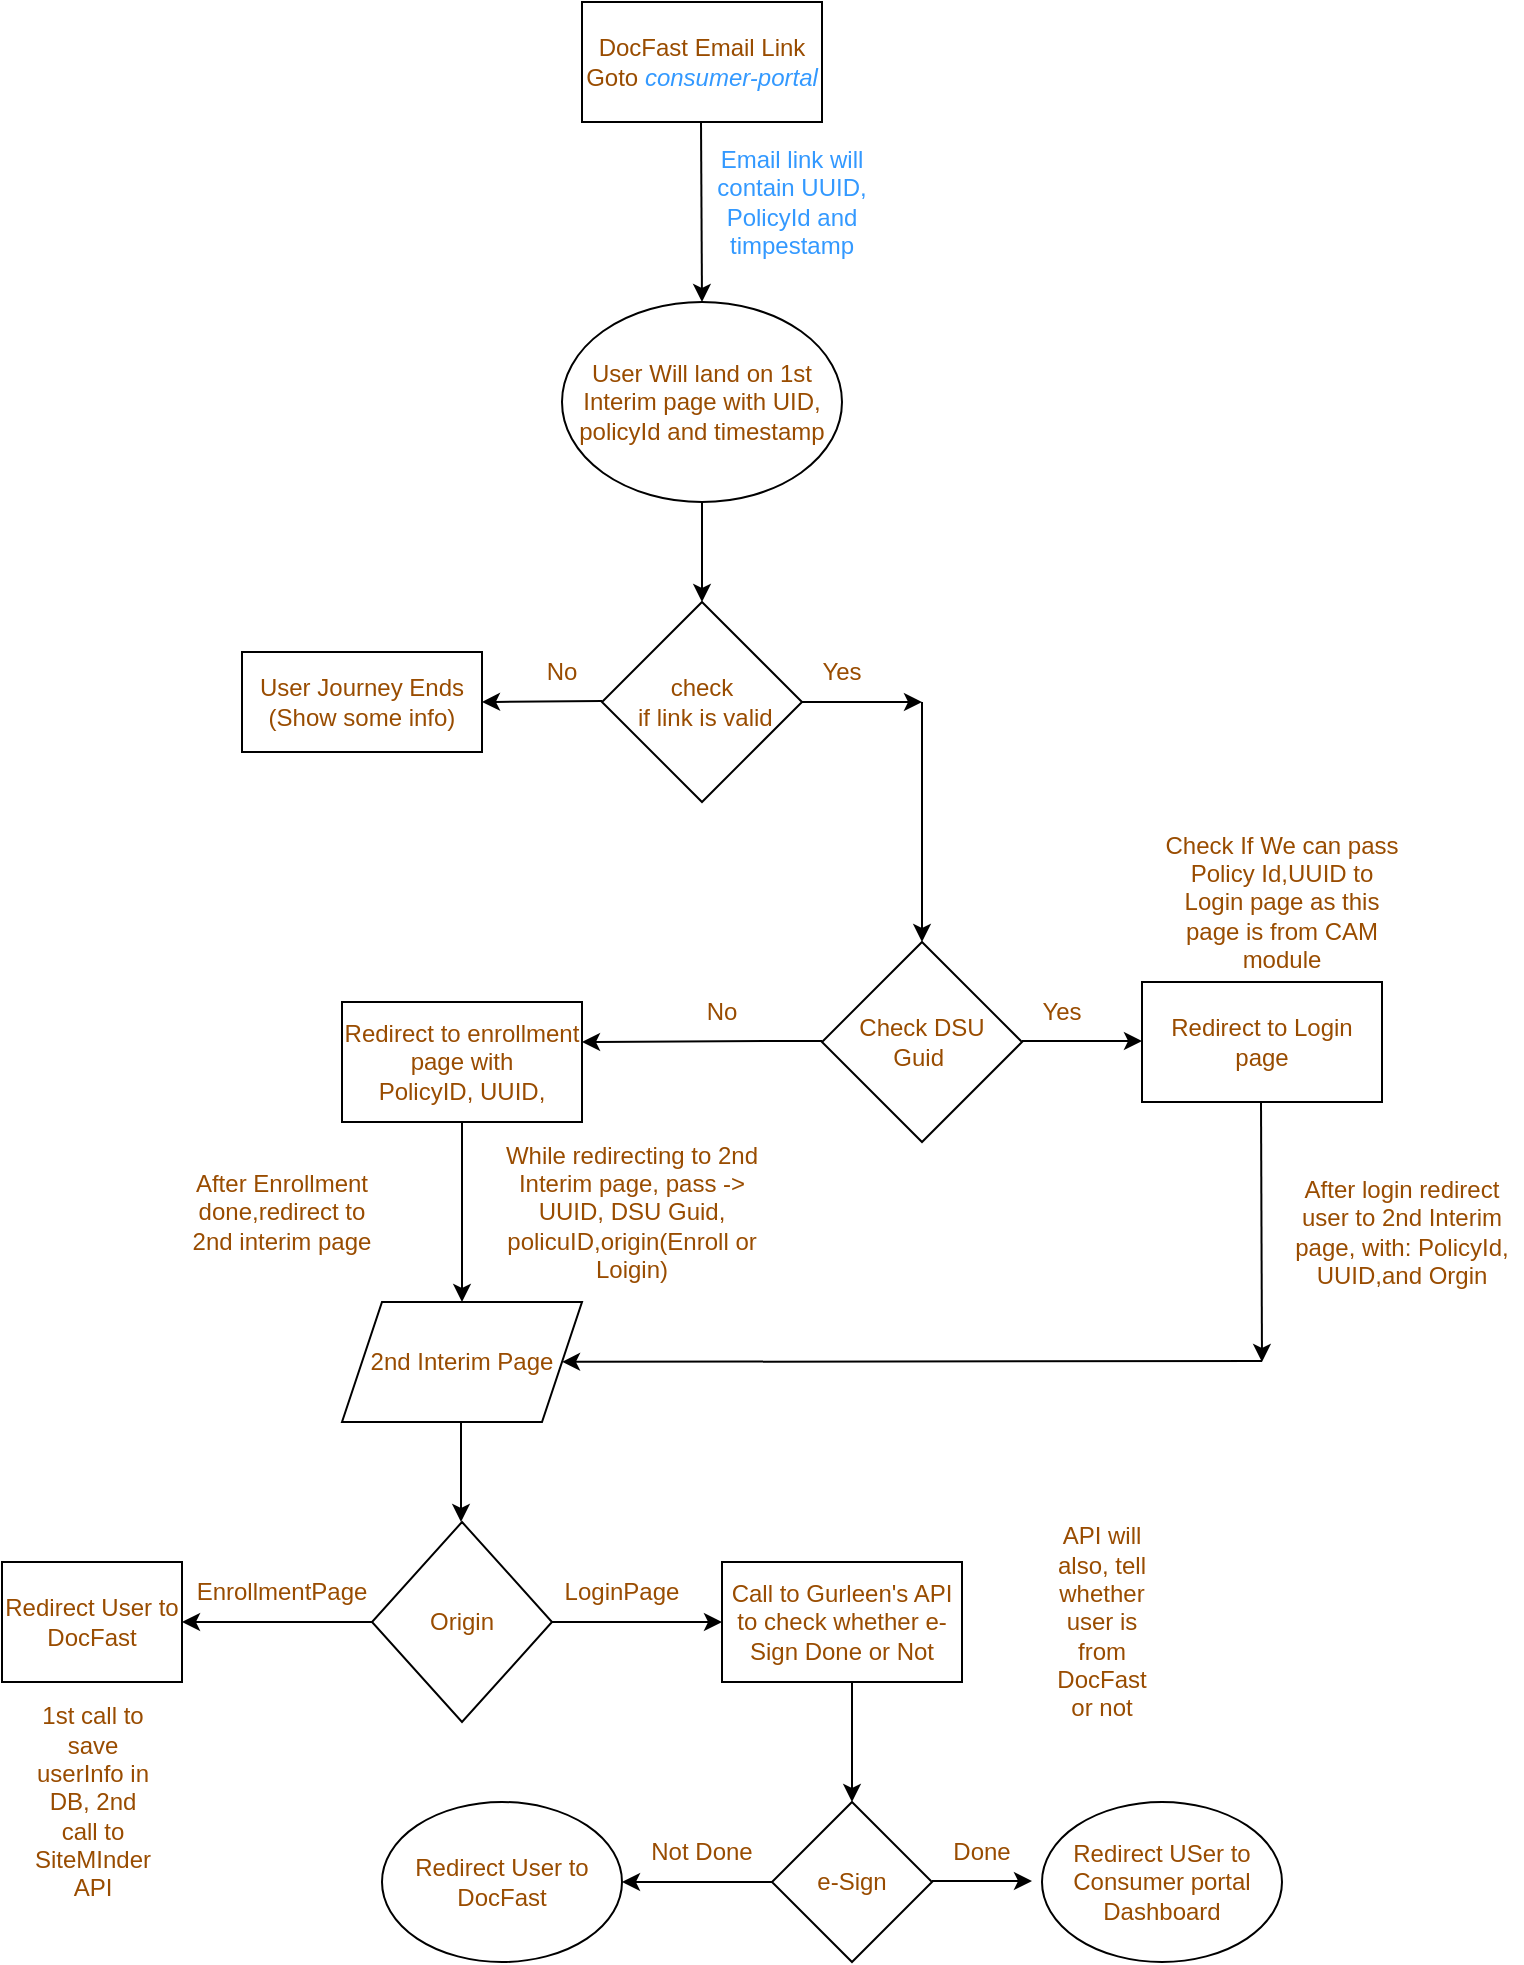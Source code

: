 <mxfile version="15.8.2" type="github"><diagram id="PKrSP34KET6HK-14HlX0" name="Page-1"><mxGraphModel dx="782" dy="468" grid="1" gridSize="10" guides="1" tooltips="1" connect="1" arrows="1" fold="1" page="1" pageScale="1" pageWidth="850" pageHeight="1400" math="0" shadow="0"><root><mxCell id="6NhWFrsWdgHIzT4JJ3w3-0"/><mxCell id="6NhWFrsWdgHIzT4JJ3w3-1" parent="6NhWFrsWdgHIzT4JJ3w3-0"/><mxCell id="FWkRSCndQu3SXaFoLrbw-0" value="&lt;font color=&quot;#994c00&quot;&gt;DocFast Email Link&lt;br&gt;Goto &lt;/font&gt;&lt;i&gt;&lt;font color=&quot;#3399ff&quot;&gt;consumer-portal&lt;/font&gt;&lt;/i&gt;" style="rounded=0;whiteSpace=wrap;html=1;" vertex="1" parent="6NhWFrsWdgHIzT4JJ3w3-1"><mxGeometry x="290" y="20" width="120" height="60" as="geometry"/></mxCell><mxCell id="FWkRSCndQu3SXaFoLrbw-1" value="" style="endArrow=classic;html=1;rounded=0;fontColor=#3399FF;entryX=0.5;entryY=0;entryDx=0;entryDy=0;" edge="1" parent="6NhWFrsWdgHIzT4JJ3w3-1" target="FWkRSCndQu3SXaFoLrbw-3"><mxGeometry width="50" height="50" relative="1" as="geometry"><mxPoint x="349.5" y="80" as="sourcePoint"/><mxPoint x="349.5" y="140" as="targetPoint"/></mxGeometry></mxCell><mxCell id="FWkRSCndQu3SXaFoLrbw-2" style="edgeStyle=orthogonalEdgeStyle;rounded=0;orthogonalLoop=1;jettySize=auto;html=1;fontColor=#000000;" edge="1" parent="6NhWFrsWdgHIzT4JJ3w3-1" source="FWkRSCndQu3SXaFoLrbw-3" target="FWkRSCndQu3SXaFoLrbw-5"><mxGeometry relative="1" as="geometry"><mxPoint x="350" y="320" as="targetPoint"/></mxGeometry></mxCell><mxCell id="FWkRSCndQu3SXaFoLrbw-3" value="&lt;font color=&quot;#994c00&quot;&gt;User Will land on 1st Interim page with UID, policyId and timestamp&lt;/font&gt;" style="ellipse;whiteSpace=wrap;html=1;fontColor=#3399FF;" vertex="1" parent="6NhWFrsWdgHIzT4JJ3w3-1"><mxGeometry x="280" y="170" width="140" height="100" as="geometry"/></mxCell><mxCell id="FWkRSCndQu3SXaFoLrbw-4" value="Email link will contain UUID, PolicyId and timpestamp" style="text;html=1;strokeColor=none;fillColor=none;align=center;verticalAlign=middle;whiteSpace=wrap;rounded=0;fontColor=#3399FF;" vertex="1" parent="6NhWFrsWdgHIzT4JJ3w3-1"><mxGeometry x="350" y="90" width="90" height="60" as="geometry"/></mxCell><mxCell id="FWkRSCndQu3SXaFoLrbw-5" value="&lt;font color=&quot;#994c00&quot;&gt;check&lt;br&gt;&amp;nbsp;if link is valid&lt;/font&gt;" style="rhombus;whiteSpace=wrap;html=1;fontColor=#000000;" vertex="1" parent="6NhWFrsWdgHIzT4JJ3w3-1"><mxGeometry x="300" y="320" width="100" height="100" as="geometry"/></mxCell><mxCell id="FWkRSCndQu3SXaFoLrbw-6" value="" style="endArrow=classic;html=1;rounded=0;fontColor=#000000;" edge="1" parent="6NhWFrsWdgHIzT4JJ3w3-1"><mxGeometry width="50" height="50" relative="1" as="geometry"><mxPoint x="400" y="370" as="sourcePoint"/><mxPoint x="460" y="370" as="targetPoint"/></mxGeometry></mxCell><mxCell id="FWkRSCndQu3SXaFoLrbw-7" value="&lt;font color=&quot;#994c00&quot;&gt;Yes&lt;/font&gt;" style="text;html=1;strokeColor=none;fillColor=none;align=center;verticalAlign=middle;whiteSpace=wrap;rounded=0;fontColor=#000000;" vertex="1" parent="6NhWFrsWdgHIzT4JJ3w3-1"><mxGeometry x="390" y="340" width="60" height="30" as="geometry"/></mxCell><mxCell id="FWkRSCndQu3SXaFoLrbw-8" value="" style="endArrow=classic;html=1;rounded=0;fontColor=#000000;" edge="1" parent="6NhWFrsWdgHIzT4JJ3w3-1"><mxGeometry width="50" height="50" relative="1" as="geometry"><mxPoint x="300" y="369.5" as="sourcePoint"/><mxPoint x="240" y="370" as="targetPoint"/></mxGeometry></mxCell><mxCell id="FWkRSCndQu3SXaFoLrbw-9" value="&lt;font color=&quot;#994c00&quot;&gt;No&lt;/font&gt;" style="text;html=1;strokeColor=none;fillColor=none;align=center;verticalAlign=middle;whiteSpace=wrap;rounded=0;fontColor=#000000;" vertex="1" parent="6NhWFrsWdgHIzT4JJ3w3-1"><mxGeometry x="250" y="340" width="60" height="30" as="geometry"/></mxCell><mxCell id="FWkRSCndQu3SXaFoLrbw-10" value="&lt;font color=&quot;#994c00&quot;&gt;User Journey Ends&lt;br&gt;(Show some info)&lt;/font&gt;" style="rounded=0;whiteSpace=wrap;html=1;fontColor=#000000;" vertex="1" parent="6NhWFrsWdgHIzT4JJ3w3-1"><mxGeometry x="120" y="345" width="120" height="50" as="geometry"/></mxCell><mxCell id="FWkRSCndQu3SXaFoLrbw-11" value="&lt;font color=&quot;#994c00&quot;&gt;Check DSU&lt;br&gt;Guid&amp;nbsp;&lt;/font&gt;" style="rhombus;whiteSpace=wrap;html=1;fontColor=#000000;" vertex="1" parent="6NhWFrsWdgHIzT4JJ3w3-1"><mxGeometry x="410" y="490" width="100" height="100" as="geometry"/></mxCell><mxCell id="FWkRSCndQu3SXaFoLrbw-12" value="" style="endArrow=classic;html=1;rounded=0;fontColor=#000000;" edge="1" parent="6NhWFrsWdgHIzT4JJ3w3-1" target="FWkRSCndQu3SXaFoLrbw-11"><mxGeometry width="50" height="50" relative="1" as="geometry"><mxPoint x="460" y="370" as="sourcePoint"/><mxPoint x="480" y="330" as="targetPoint"/><Array as="points"><mxPoint x="460" y="400"/></Array></mxGeometry></mxCell><mxCell id="FWkRSCndQu3SXaFoLrbw-13" value="&lt;font color=&quot;#994c00&quot;&gt;No&lt;/font&gt;" style="text;html=1;strokeColor=none;fillColor=none;align=center;verticalAlign=middle;whiteSpace=wrap;rounded=0;fontColor=#000000;" vertex="1" parent="6NhWFrsWdgHIzT4JJ3w3-1"><mxGeometry x="330" y="510" width="60" height="30" as="geometry"/></mxCell><mxCell id="FWkRSCndQu3SXaFoLrbw-14" value="" style="endArrow=classic;html=1;rounded=0;fontColor=#000000;" edge="1" parent="6NhWFrsWdgHIzT4JJ3w3-1"><mxGeometry width="50" height="50" relative="1" as="geometry"><mxPoint x="410" y="539.5" as="sourcePoint"/><mxPoint x="290" y="540" as="targetPoint"/><Array as="points"><mxPoint x="390" y="539.5"/></Array></mxGeometry></mxCell><mxCell id="FWkRSCndQu3SXaFoLrbw-15" value="" style="endArrow=classic;html=1;rounded=0;fontColor=#000000;" edge="1" parent="6NhWFrsWdgHIzT4JJ3w3-1"><mxGeometry width="50" height="50" relative="1" as="geometry"><mxPoint x="510" y="539.5" as="sourcePoint"/><mxPoint x="570" y="539.5" as="targetPoint"/></mxGeometry></mxCell><mxCell id="FWkRSCndQu3SXaFoLrbw-16" value="&lt;font color=&quot;#994c00&quot;&gt;Yes&lt;/font&gt;" style="text;html=1;strokeColor=none;fillColor=none;align=center;verticalAlign=middle;whiteSpace=wrap;rounded=0;fontColor=#000000;" vertex="1" parent="6NhWFrsWdgHIzT4JJ3w3-1"><mxGeometry x="500" y="510" width="60" height="30" as="geometry"/></mxCell><mxCell id="FWkRSCndQu3SXaFoLrbw-17" value="&lt;font color=&quot;#994c00&quot;&gt;2nd Interim Page&lt;/font&gt;" style="shape=parallelogram;perimeter=parallelogramPerimeter;whiteSpace=wrap;html=1;fixedSize=1;fontColor=#000000;" vertex="1" parent="6NhWFrsWdgHIzT4JJ3w3-1"><mxGeometry x="170" y="670" width="120" height="60" as="geometry"/></mxCell><mxCell id="FWkRSCndQu3SXaFoLrbw-18" value="&lt;font color=&quot;#994c00&quot;&gt;After Enrollment done,redirect to 2nd interim page&lt;/font&gt;" style="text;html=1;strokeColor=none;fillColor=none;align=center;verticalAlign=middle;whiteSpace=wrap;rounded=0;fontColor=#000000;" vertex="1" parent="6NhWFrsWdgHIzT4JJ3w3-1"><mxGeometry x="90" y="590" width="100" height="70" as="geometry"/></mxCell><mxCell id="FWkRSCndQu3SXaFoLrbw-19" value="While redirecting to 2nd Interim page, pass -&amp;gt; UUID, DSU Guid, policuID,origin(Enroll or Loigin)" style="text;html=1;strokeColor=none;fillColor=none;align=center;verticalAlign=middle;whiteSpace=wrap;rounded=0;fontColor=#994C00;" vertex="1" parent="6NhWFrsWdgHIzT4JJ3w3-1"><mxGeometry x="240" y="600" width="150" height="50" as="geometry"/></mxCell><mxCell id="FWkRSCndQu3SXaFoLrbw-20" value="" style="endArrow=classic;html=1;rounded=0;fontColor=#994C00;startArrow=none;" edge="1" parent="6NhWFrsWdgHIzT4JJ3w3-1" source="FWkRSCndQu3SXaFoLrbw-21" target="FWkRSCndQu3SXaFoLrbw-17"><mxGeometry width="50" height="50" relative="1" as="geometry"><mxPoint x="230" y="520" as="sourcePoint"/><mxPoint x="280" y="470" as="targetPoint"/></mxGeometry></mxCell><mxCell id="FWkRSCndQu3SXaFoLrbw-21" value="&lt;font color=&quot;#994c00&quot;&gt;Redirect to enrollment page with&lt;br&gt;PolicyID, UUID,&lt;/font&gt;" style="rounded=0;whiteSpace=wrap;html=1;" vertex="1" parent="6NhWFrsWdgHIzT4JJ3w3-1"><mxGeometry x="170" y="520" width="120" height="60" as="geometry"/></mxCell><mxCell id="FWkRSCndQu3SXaFoLrbw-22" value="" style="endArrow=none;html=1;rounded=0;fontColor=#994C00;" edge="1" parent="6NhWFrsWdgHIzT4JJ3w3-1" target="FWkRSCndQu3SXaFoLrbw-21"><mxGeometry width="50" height="50" relative="1" as="geometry"><mxPoint x="230" y="520" as="sourcePoint"/><mxPoint x="230" y="670" as="targetPoint"/></mxGeometry></mxCell><mxCell id="FWkRSCndQu3SXaFoLrbw-23" value="Origin" style="rhombus;whiteSpace=wrap;html=1;fontColor=#994C00;" vertex="1" parent="6NhWFrsWdgHIzT4JJ3w3-1"><mxGeometry x="185" y="780" width="90" height="100" as="geometry"/></mxCell><mxCell id="FWkRSCndQu3SXaFoLrbw-24" value="" style="endArrow=classic;html=1;rounded=0;fontColor=#994C00;" edge="1" parent="6NhWFrsWdgHIzT4JJ3w3-1"><mxGeometry width="50" height="50" relative="1" as="geometry"><mxPoint x="229.5" y="730" as="sourcePoint"/><mxPoint x="229.5" y="780" as="targetPoint"/></mxGeometry></mxCell><mxCell id="FWkRSCndQu3SXaFoLrbw-25" value="&lt;font color=&quot;#994c00&quot;&gt;Redirect to Login page&lt;/font&gt;" style="rounded=0;whiteSpace=wrap;html=1;fontColor=#000000;" vertex="1" parent="6NhWFrsWdgHIzT4JJ3w3-1"><mxGeometry x="570" y="510" width="120" height="60" as="geometry"/></mxCell><mxCell id="FWkRSCndQu3SXaFoLrbw-26" value="Check If We can pass Policy Id,UUID to Login page as this page is from CAM module" style="text;html=1;strokeColor=none;fillColor=none;align=center;verticalAlign=middle;whiteSpace=wrap;rounded=0;fontColor=#994C00;" vertex="1" parent="6NhWFrsWdgHIzT4JJ3w3-1"><mxGeometry x="580" y="440" width="120" height="60" as="geometry"/></mxCell><mxCell id="FWkRSCndQu3SXaFoLrbw-27" value="" style="endArrow=classic;html=1;rounded=0;fontColor=#994C00;" edge="1" parent="6NhWFrsWdgHIzT4JJ3w3-1"><mxGeometry width="50" height="50" relative="1" as="geometry"><mxPoint x="629.5" y="570" as="sourcePoint"/><mxPoint x="630" y="700" as="targetPoint"/></mxGeometry></mxCell><mxCell id="FWkRSCndQu3SXaFoLrbw-28" value="" style="endArrow=classic;html=1;rounded=0;fontColor=#994C00;" edge="1" parent="6NhWFrsWdgHIzT4JJ3w3-1" target="FWkRSCndQu3SXaFoLrbw-17"><mxGeometry width="50" height="50" relative="1" as="geometry"><mxPoint x="630" y="699.5" as="sourcePoint"/><mxPoint x="540" y="699.5" as="targetPoint"/></mxGeometry></mxCell><mxCell id="FWkRSCndQu3SXaFoLrbw-29" value="After login redirect user to 2nd Interim page, with: PolicyId, UUID,and Orgin" style="text;html=1;strokeColor=none;fillColor=none;align=center;verticalAlign=middle;whiteSpace=wrap;rounded=0;fontColor=#994C00;" vertex="1" parent="6NhWFrsWdgHIzT4JJ3w3-1"><mxGeometry x="640" y="600" width="120" height="70" as="geometry"/></mxCell><mxCell id="FWkRSCndQu3SXaFoLrbw-30" value="Redirect User to DocFast" style="rounded=0;whiteSpace=wrap;html=1;fontColor=#994C00;" vertex="1" parent="6NhWFrsWdgHIzT4JJ3w3-1"><mxGeometry y="800" width="90" height="60" as="geometry"/></mxCell><mxCell id="FWkRSCndQu3SXaFoLrbw-31" value="" style="endArrow=classic;html=1;rounded=0;fontColor=#994C00;exitX=0;exitY=0.5;exitDx=0;exitDy=0;entryX=1;entryY=0.5;entryDx=0;entryDy=0;" edge="1" parent="6NhWFrsWdgHIzT4JJ3w3-1" source="FWkRSCndQu3SXaFoLrbw-23" target="FWkRSCndQu3SXaFoLrbw-30"><mxGeometry width="50" height="50" relative="1" as="geometry"><mxPoint x="180" y="829.5" as="sourcePoint"/><mxPoint x="110" y="830" as="targetPoint"/></mxGeometry></mxCell><mxCell id="FWkRSCndQu3SXaFoLrbw-32" value="EnrollmentPage" style="text;html=1;strokeColor=none;fillColor=none;align=center;verticalAlign=middle;whiteSpace=wrap;rounded=0;fontColor=#994C00;" vertex="1" parent="6NhWFrsWdgHIzT4JJ3w3-1"><mxGeometry x="110" y="800" width="60" height="30" as="geometry"/></mxCell><mxCell id="FWkRSCndQu3SXaFoLrbw-33" value="1st call to save userInfo in DB, 2nd call to SiteMInder API" style="text;html=1;strokeColor=none;fillColor=none;align=center;verticalAlign=middle;whiteSpace=wrap;rounded=0;fontColor=#994C00;" vertex="1" parent="6NhWFrsWdgHIzT4JJ3w3-1"><mxGeometry x="12.5" y="860" width="65" height="120" as="geometry"/></mxCell><mxCell id="FWkRSCndQu3SXaFoLrbw-34" value="" style="endArrow=classic;html=1;rounded=0;fontColor=#994C00;entryX=0;entryY=0.5;entryDx=0;entryDy=0;entryPerimeter=0;" edge="1" parent="6NhWFrsWdgHIzT4JJ3w3-1" target="FWkRSCndQu3SXaFoLrbw-36"><mxGeometry width="50" height="50" relative="1" as="geometry"><mxPoint x="275" y="830" as="sourcePoint"/><mxPoint x="355" y="830" as="targetPoint"/></mxGeometry></mxCell><mxCell id="FWkRSCndQu3SXaFoLrbw-35" value="LoginPage" style="text;html=1;strokeColor=none;fillColor=none;align=center;verticalAlign=middle;whiteSpace=wrap;rounded=0;fontColor=#994C00;" vertex="1" parent="6NhWFrsWdgHIzT4JJ3w3-1"><mxGeometry x="280" y="800" width="60" height="30" as="geometry"/></mxCell><mxCell id="FWkRSCndQu3SXaFoLrbw-36" value="Call to Gurleen's API to check whether e-Sign Done or Not" style="rounded=0;whiteSpace=wrap;html=1;fontColor=#994C00;" vertex="1" parent="6NhWFrsWdgHIzT4JJ3w3-1"><mxGeometry x="360" y="800" width="120" height="60" as="geometry"/></mxCell><mxCell id="FWkRSCndQu3SXaFoLrbw-37" value="" style="endArrow=classic;html=1;rounded=0;fontColor=#994C00;" edge="1" parent="6NhWFrsWdgHIzT4JJ3w3-1"><mxGeometry width="50" height="50" relative="1" as="geometry"><mxPoint x="425" y="860" as="sourcePoint"/><mxPoint x="425" y="920" as="targetPoint"/></mxGeometry></mxCell><mxCell id="FWkRSCndQu3SXaFoLrbw-38" value="e-Sign" style="rhombus;whiteSpace=wrap;html=1;fontColor=#994C00;" vertex="1" parent="6NhWFrsWdgHIzT4JJ3w3-1"><mxGeometry x="385" y="920" width="80" height="80" as="geometry"/></mxCell><mxCell id="FWkRSCndQu3SXaFoLrbw-39" value="" style="endArrow=classic;html=1;rounded=0;fontColor=#994C00;" edge="1" parent="6NhWFrsWdgHIzT4JJ3w3-1"><mxGeometry width="50" height="50" relative="1" as="geometry"><mxPoint x="465" y="959.5" as="sourcePoint"/><mxPoint x="515" y="959.5" as="targetPoint"/></mxGeometry></mxCell><mxCell id="FWkRSCndQu3SXaFoLrbw-40" value="Done" style="text;html=1;strokeColor=none;fillColor=none;align=center;verticalAlign=middle;whiteSpace=wrap;rounded=0;fontColor=#994C00;" vertex="1" parent="6NhWFrsWdgHIzT4JJ3w3-1"><mxGeometry x="460" y="930" width="60" height="30" as="geometry"/></mxCell><mxCell id="FWkRSCndQu3SXaFoLrbw-41" value="Redirect USer to Consumer portal Dashboard" style="ellipse;whiteSpace=wrap;html=1;fontColor=#994C00;" vertex="1" parent="6NhWFrsWdgHIzT4JJ3w3-1"><mxGeometry x="520" y="920" width="120" height="80" as="geometry"/></mxCell><mxCell id="FWkRSCndQu3SXaFoLrbw-42" value="Not Done" style="text;html=1;strokeColor=none;fillColor=none;align=center;verticalAlign=middle;whiteSpace=wrap;rounded=0;fontColor=#994C00;" vertex="1" parent="6NhWFrsWdgHIzT4JJ3w3-1"><mxGeometry x="320" y="930" width="60" height="30" as="geometry"/></mxCell><mxCell id="FWkRSCndQu3SXaFoLrbw-43" value="" style="endArrow=classic;html=1;rounded=0;fontColor=#994C00;entryX=1;entryY=0.5;entryDx=0;entryDy=0;" edge="1" parent="6NhWFrsWdgHIzT4JJ3w3-1" target="FWkRSCndQu3SXaFoLrbw-44"><mxGeometry width="50" height="50" relative="1" as="geometry"><mxPoint x="385" y="960" as="sourcePoint"/><mxPoint x="315" y="960" as="targetPoint"/></mxGeometry></mxCell><mxCell id="FWkRSCndQu3SXaFoLrbw-44" value="Redirect User to DocFast" style="ellipse;whiteSpace=wrap;html=1;fontColor=#994C00;" vertex="1" parent="6NhWFrsWdgHIzT4JJ3w3-1"><mxGeometry x="190" y="920" width="120" height="80" as="geometry"/></mxCell><mxCell id="FWkRSCndQu3SXaFoLrbw-45" value="API will also, tell whether user is from DocFast or not" style="text;html=1;strokeColor=none;fillColor=none;align=center;verticalAlign=middle;whiteSpace=wrap;rounded=0;fontColor=#994C00;" vertex="1" parent="6NhWFrsWdgHIzT4JJ3w3-1"><mxGeometry x="520" y="815" width="60" height="30" as="geometry"/></mxCell></root></mxGraphModel></diagram></mxfile>